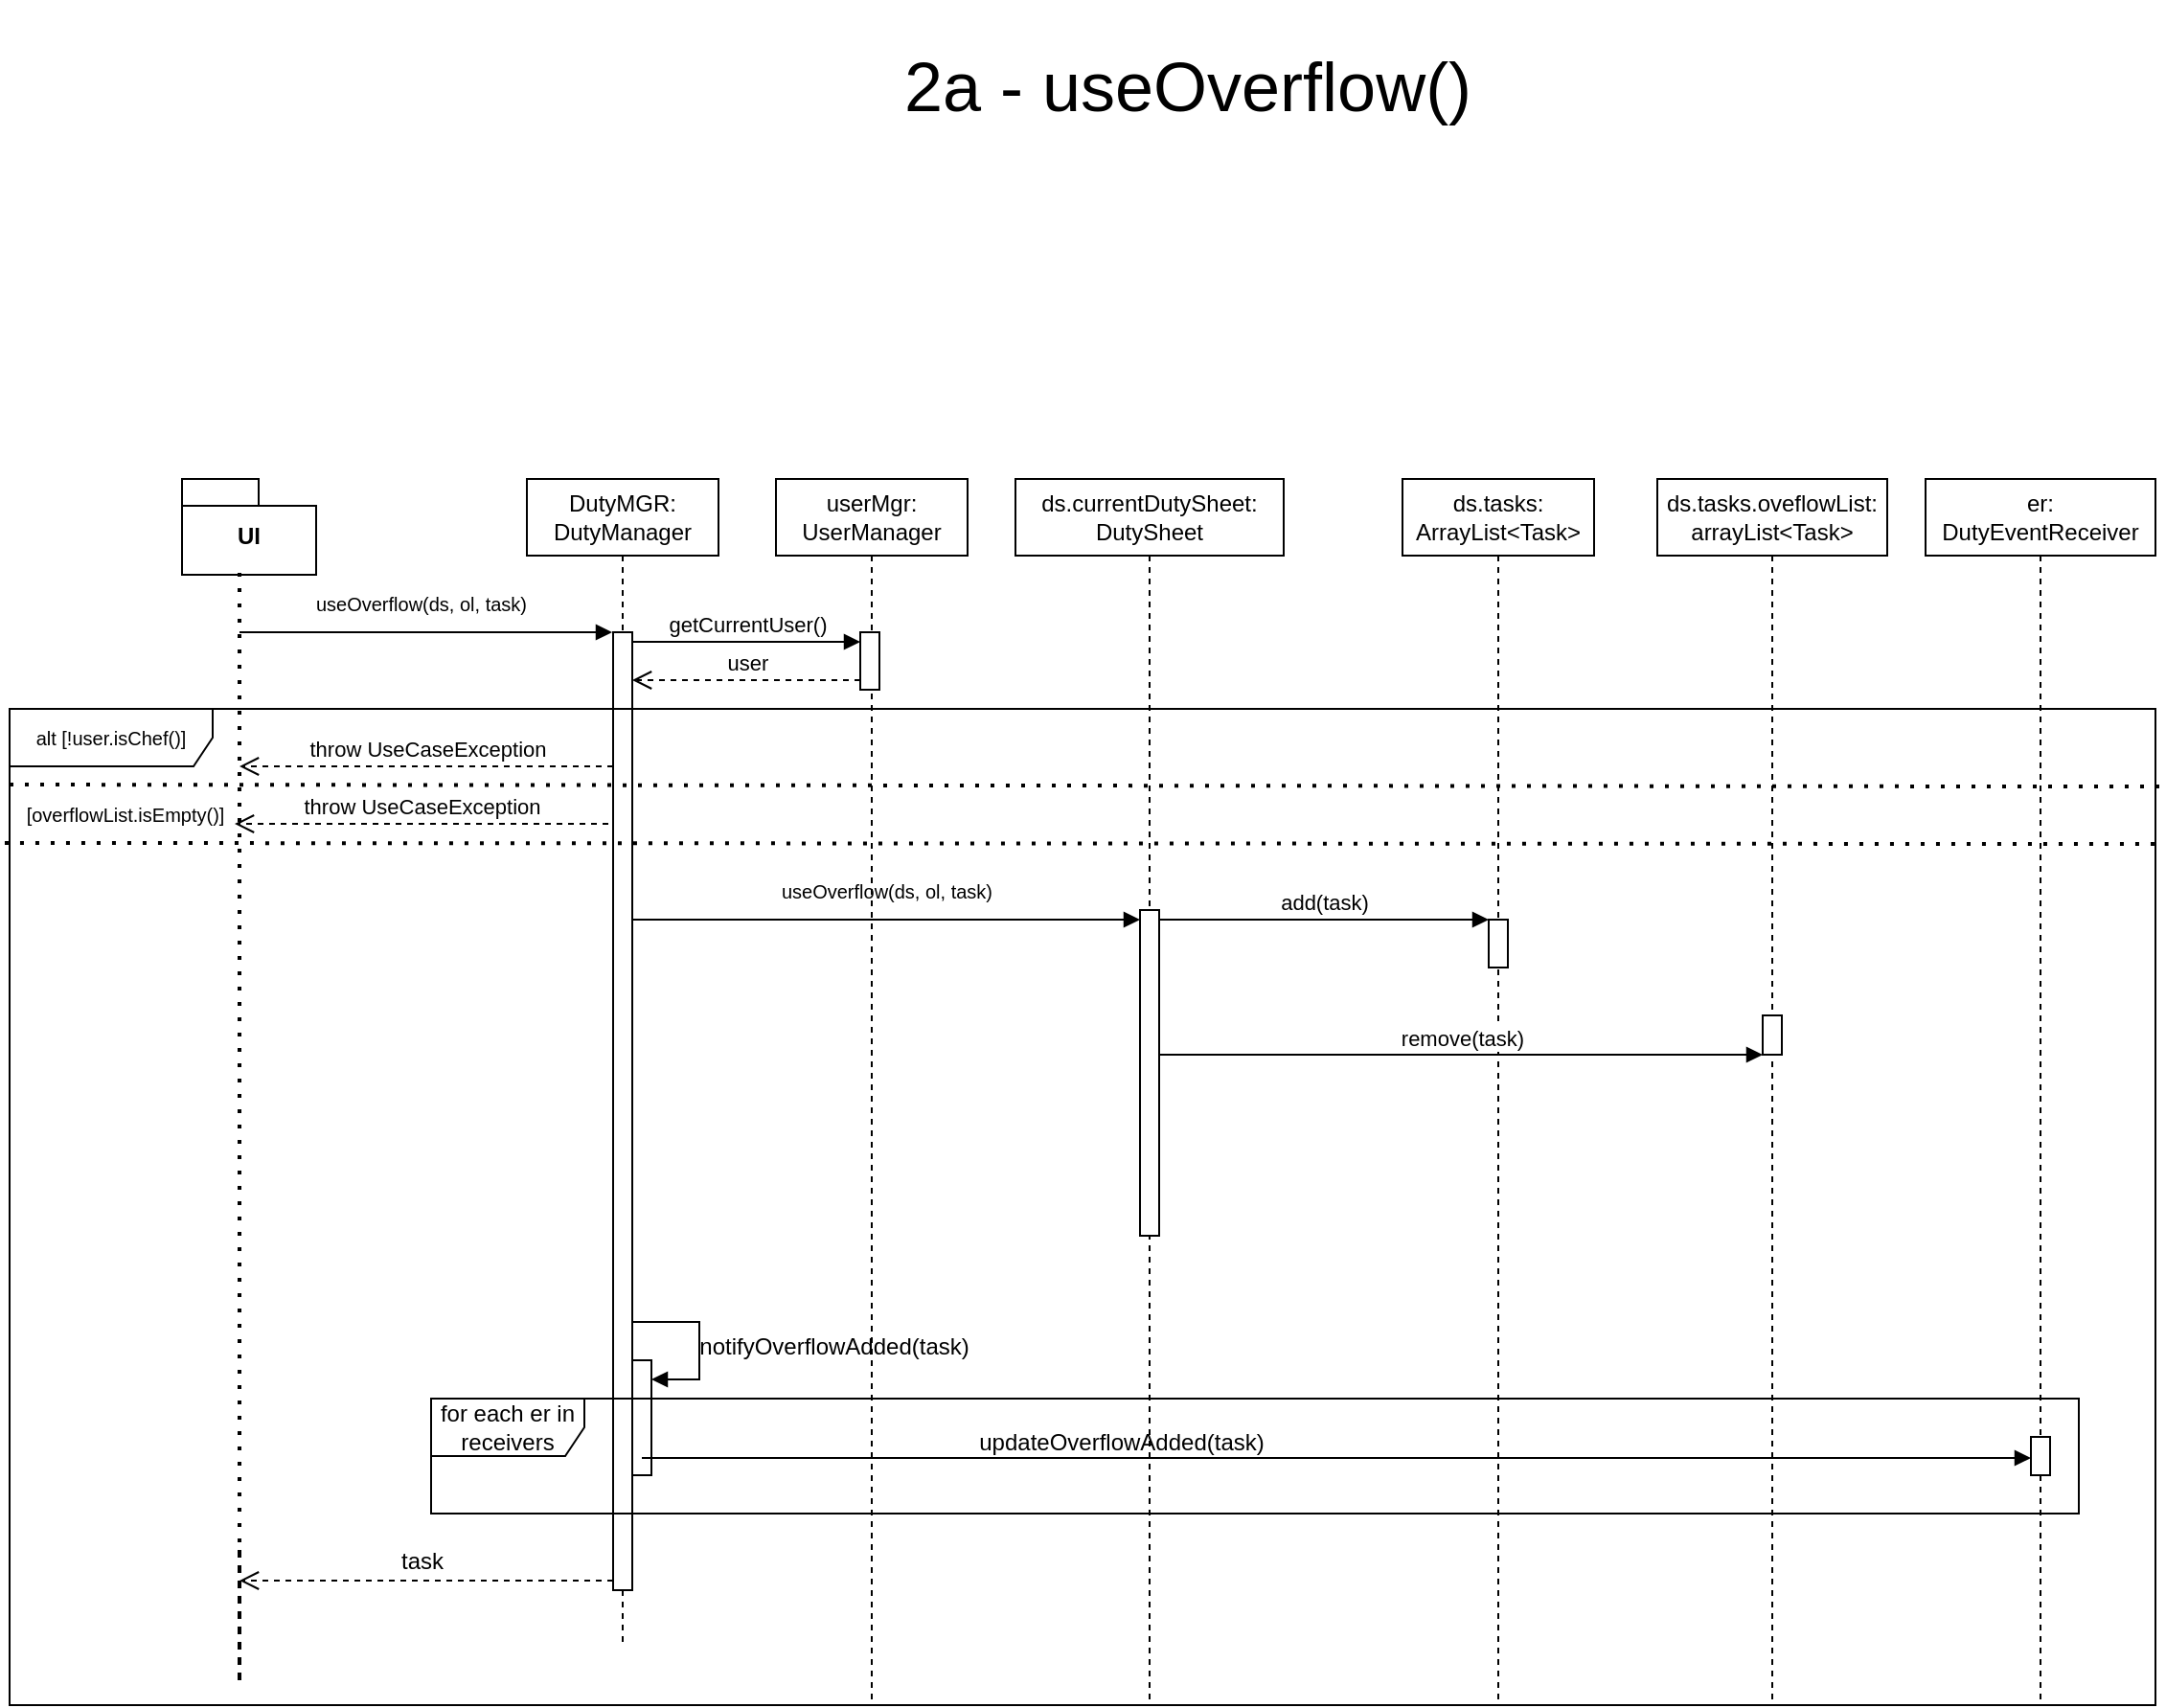 <mxfile version="24.4.4" type="google">
  <diagram name="Pagina-1" id="4jYPAVw-Gb8xnXvPYdBP">
    <mxGraphModel grid="1" page="1" gridSize="10" guides="1" tooltips="1" connect="1" arrows="1" fold="1" pageScale="1" pageWidth="827" pageHeight="1169" math="0" shadow="0">
      <root>
        <mxCell id="0" />
        <mxCell id="1" parent="0" />
        <mxCell id="fP07D6KMU1f-NJhMZYZp-1" value="UI" style="shape=folder;fontStyle=1;spacingTop=10;tabWidth=40;tabHeight=14;tabPosition=left;html=1;whiteSpace=wrap;" vertex="1" parent="1">
          <mxGeometry x="90" y="240" width="70" height="50" as="geometry" />
        </mxCell>
        <mxCell id="fP07D6KMU1f-NJhMZYZp-2" value="" style="endArrow=none;dashed=1;html=1;dashPattern=1 3;strokeWidth=2;rounded=0;entryX=0.5;entryY=1;entryDx=0;entryDy=0;entryPerimeter=0;" edge="1" parent="1">
          <mxGeometry width="50" height="50" relative="1" as="geometry">
            <mxPoint x="120" y="799" as="sourcePoint" />
            <mxPoint x="120" y="289" as="targetPoint" />
            <Array as="points">
              <mxPoint x="120" y="869" />
            </Array>
          </mxGeometry>
        </mxCell>
        <mxCell id="fP07D6KMU1f-NJhMZYZp-3" value="DutyMGR:&lt;div&gt;DutyManager&lt;/div&gt;" style="shape=umlLifeline;perimeter=lifelinePerimeter;whiteSpace=wrap;html=1;container=1;dropTarget=0;collapsible=0;recursiveResize=0;outlineConnect=0;portConstraint=eastwest;newEdgeStyle={&quot;curved&quot;:0,&quot;rounded&quot;:0};" vertex="1" parent="1">
          <mxGeometry x="270" y="240" width="100" height="610" as="geometry" />
        </mxCell>
        <mxCell id="fP07D6KMU1f-NJhMZYZp-4" value="" style="html=1;points=[[0,0,0,0,5],[0,1,0,0,-5],[1,0,0,0,5],[1,1,0,0,-5]];perimeter=orthogonalPerimeter;outlineConnect=0;targetShapes=umlLifeline;portConstraint=eastwest;newEdgeStyle={&quot;curved&quot;:0,&quot;rounded&quot;:0};" vertex="1" parent="fP07D6KMU1f-NJhMZYZp-3">
          <mxGeometry x="45" y="80" width="10" height="500" as="geometry" />
        </mxCell>
        <mxCell id="fP07D6KMU1f-NJhMZYZp-6" value="" style="html=1;verticalAlign=bottom;endArrow=open;dashed=1;endSize=8;curved=0;rounded=0;exitX=0;exitY=1;exitDx=0;exitDy=-5;" edge="1" parent="fP07D6KMU1f-NJhMZYZp-3" source="fP07D6KMU1f-NJhMZYZp-4">
          <mxGeometry relative="1" as="geometry">
            <mxPoint x="-150" y="575" as="targetPoint" />
          </mxGeometry>
        </mxCell>
        <mxCell id="fP07D6KMU1f-NJhMZYZp-7" value="" style="html=1;points=[[0,0,0,0,5],[0,1,0,0,-5],[1,0,0,0,5],[1,1,0,0,-5]];perimeter=orthogonalPerimeter;outlineConnect=0;targetShapes=umlLifeline;portConstraint=eastwest;newEdgeStyle={&quot;curved&quot;:0,&quot;rounded&quot;:0};" vertex="1" parent="fP07D6KMU1f-NJhMZYZp-3">
          <mxGeometry x="55" y="460" width="10" height="60" as="geometry" />
        </mxCell>
        <mxCell id="fP07D6KMU1f-NJhMZYZp-8" value="" style="html=1;align=left;spacingLeft=2;endArrow=block;rounded=0;edgeStyle=orthogonalEdgeStyle;curved=0;rounded=0;" edge="1" parent="fP07D6KMU1f-NJhMZYZp-3" target="fP07D6KMU1f-NJhMZYZp-7">
          <mxGeometry relative="1" as="geometry">
            <mxPoint x="55" y="410" as="sourcePoint" />
            <Array as="points">
              <mxPoint x="55" y="440" />
              <mxPoint x="90" y="440" />
              <mxPoint x="90" y="470" />
            </Array>
          </mxGeometry>
        </mxCell>
        <mxCell id="fP07D6KMU1f-NJhMZYZp-9" value="ds.currentDutySheet:&lt;div&gt;DutySheet&lt;/div&gt;" style="shape=umlLifeline;perimeter=lifelinePerimeter;whiteSpace=wrap;html=1;container=1;dropTarget=0;collapsible=0;recursiveResize=0;outlineConnect=0;portConstraint=eastwest;newEdgeStyle={&quot;curved&quot;:0,&quot;rounded&quot;:0};" vertex="1" parent="1">
          <mxGeometry x="525" y="240" width="140" height="640" as="geometry" />
        </mxCell>
        <mxCell id="fP07D6KMU1f-NJhMZYZp-10" value="" style="html=1;points=[[0,0,0,0,5],[0,1,0,0,-5],[1,0,0,0,5],[1,1,0,0,-5]];perimeter=orthogonalPerimeter;outlineConnect=0;targetShapes=umlLifeline;portConstraint=eastwest;newEdgeStyle={&quot;curved&quot;:0,&quot;rounded&quot;:0};" vertex="1" parent="fP07D6KMU1f-NJhMZYZp-9">
          <mxGeometry x="65" y="225" width="10" height="170" as="geometry" />
        </mxCell>
        <mxCell id="fP07D6KMU1f-NJhMZYZp-11" value="" style="html=1;verticalAlign=bottom;endArrow=block;curved=0;rounded=0;" edge="1" parent="1">
          <mxGeometry relative="1" as="geometry">
            <mxPoint x="325" y="470" as="sourcePoint" />
            <mxPoint x="590" y="470" as="targetPoint" />
            <mxPoint as="offset" />
          </mxGeometry>
        </mxCell>
        <mxCell id="fP07D6KMU1f-NJhMZYZp-16" value="er:&lt;div&gt;DutyEventReceiver&lt;/div&gt;" style="shape=umlLifeline;perimeter=lifelinePerimeter;whiteSpace=wrap;html=1;container=1;dropTarget=0;collapsible=0;recursiveResize=0;outlineConnect=0;portConstraint=eastwest;newEdgeStyle={&quot;curved&quot;:0,&quot;rounded&quot;:0};" vertex="1" parent="1">
          <mxGeometry x="1000" y="240" width="120" height="640" as="geometry" />
        </mxCell>
        <mxCell id="VvwXMPxeqUueOpN9VDhK-20" value="" style="html=1;points=[[0,0,0,0,5],[0,1,0,0,-5],[1,0,0,0,5],[1,1,0,0,-5]];perimeter=orthogonalPerimeter;outlineConnect=0;targetShapes=umlLifeline;portConstraint=eastwest;newEdgeStyle={&quot;curved&quot;:0,&quot;rounded&quot;:0};" vertex="1" parent="fP07D6KMU1f-NJhMZYZp-16">
          <mxGeometry x="55" y="500" width="10" height="20" as="geometry" />
        </mxCell>
        <mxCell id="fP07D6KMU1f-NJhMZYZp-21" value="ds.tasks:&lt;div&gt;ArrayList&amp;lt;Task&amp;gt;&lt;/div&gt;" style="shape=umlLifeline;perimeter=lifelinePerimeter;whiteSpace=wrap;html=1;container=1;dropTarget=0;collapsible=0;recursiveResize=0;outlineConnect=0;portConstraint=eastwest;newEdgeStyle={&quot;curved&quot;:0,&quot;rounded&quot;:0};" vertex="1" parent="1">
          <mxGeometry x="727" y="240" width="100" height="640" as="geometry" />
        </mxCell>
        <mxCell id="fP07D6KMU1f-NJhMZYZp-22" value="" style="html=1;points=[[0,0,0,0,5],[0,1,0,0,-5],[1,0,0,0,5],[1,1,0,0,-5]];perimeter=orthogonalPerimeter;outlineConnect=0;targetShapes=umlLifeline;portConstraint=eastwest;newEdgeStyle={&quot;curved&quot;:0,&quot;rounded&quot;:0};" vertex="1" parent="fP07D6KMU1f-NJhMZYZp-21">
          <mxGeometry x="45" y="230" width="10" height="25" as="geometry" />
        </mxCell>
        <mxCell id="fP07D6KMU1f-NJhMZYZp-23" value="" style="html=1;verticalAlign=bottom;endArrow=block;curved=0;rounded=0;" edge="1" parent="1" target="VvwXMPxeqUueOpN9VDhK-20">
          <mxGeometry relative="1" as="geometry">
            <mxPoint x="330" y="751" as="sourcePoint" />
            <mxPoint x="1140" y="750" as="targetPoint" />
          </mxGeometry>
        </mxCell>
        <mxCell id="fP07D6KMU1f-NJhMZYZp-30" value="for each er in receivers" style="shape=umlFrame;whiteSpace=wrap;html=1;pointerEvents=0;width=80;height=30;" vertex="1" parent="1">
          <mxGeometry x="220" y="720" width="860" height="60" as="geometry" />
        </mxCell>
        <mxCell id="fP07D6KMU1f-NJhMZYZp-32" value="&lt;span style=&quot;font-size: 36px;&quot;&gt;2a - useOverflow()&lt;/span&gt;" style="text;html=1;align=center;verticalAlign=middle;whiteSpace=wrap;rounded=0;" vertex="1" parent="1">
          <mxGeometry x="270" y="-10" width="690" height="90" as="geometry" />
        </mxCell>
        <mxCell id="fP07D6KMU1f-NJhMZYZp-33" value="&lt;font style=&quot;font-size: 10px;&quot;&gt;useOverflow(ds, ol, task)&lt;/font&gt;" style="text;html=1;align=center;verticalAlign=middle;whiteSpace=wrap;rounded=0;" vertex="1" parent="1">
          <mxGeometry x="125" y="290" width="180" height="30" as="geometry" />
        </mxCell>
        <mxCell id="VvwXMPxeqUueOpN9VDhK-5" value="&lt;span style=&quot;font-size: 10px;&quot;&gt;useOverflow(ds, ol, task)&lt;/span&gt;" style="text;html=1;align=center;verticalAlign=middle;whiteSpace=wrap;rounded=0;" vertex="1" parent="1">
          <mxGeometry x="370" y="440" width="176" height="30" as="geometry" />
        </mxCell>
        <mxCell id="VvwXMPxeqUueOpN9VDhK-16" value="" style="dashed=0;outlineConnect=0;html=1;align=center;labelPosition=center;verticalLabelPosition=bottom;verticalAlign=top;shape=mxgraph.webicons.stackoverflow;gradientColor=#DFDEDE" vertex="1" parent="1">
          <mxGeometry x="220" y="690" height="28.5" as="geometry" />
        </mxCell>
        <mxCell id="VvwXMPxeqUueOpN9VDhK-18" value="add(task)" style="html=1;verticalAlign=bottom;endArrow=block;curved=0;rounded=0;" edge="1" parent="1">
          <mxGeometry width="80" relative="1" as="geometry">
            <mxPoint x="600" y="470" as="sourcePoint" />
            <mxPoint x="772" y="470" as="targetPoint" />
          </mxGeometry>
        </mxCell>
        <mxCell id="fP07D6KMU1f-NJhMZYZp-45" value="notifyOverflowAdded(task)" style="text;html=1;align=center;verticalAlign=middle;resizable=0;points=[];autosize=1;strokeColor=none;fillColor=none;" vertex="1" parent="1">
          <mxGeometry x="350" y="678" width="160" height="30" as="geometry" />
        </mxCell>
        <mxCell id="VvwXMPxeqUueOpN9VDhK-21" value="updateOverflowAdded(task)" style="text;html=1;align=center;verticalAlign=middle;resizable=0;points=[];autosize=1;strokeColor=none;fillColor=none;" vertex="1" parent="1">
          <mxGeometry x="495" y="728" width="170" height="30" as="geometry" />
        </mxCell>
        <mxCell id="VvwXMPxeqUueOpN9VDhK-22" value="task" style="text;html=1;align=center;verticalAlign=middle;resizable=0;points=[];autosize=1;strokeColor=none;fillColor=none;" vertex="1" parent="1">
          <mxGeometry x="190" y="790" width="50" height="30" as="geometry" />
        </mxCell>
        <mxCell id="yBP9p2NqBFWGkOcLKh9z-1" value="remove(task)" style="html=1;verticalAlign=bottom;endArrow=block;curved=0;rounded=0;" edge="1" parent="1" source="fP07D6KMU1f-NJhMZYZp-10" target="yBP9p2NqBFWGkOcLKh9z-3">
          <mxGeometry width="80" relative="1" as="geometry">
            <mxPoint x="540" y="530" as="sourcePoint" />
            <mxPoint x="765" y="530" as="targetPoint" />
          </mxGeometry>
        </mxCell>
        <mxCell id="yBP9p2NqBFWGkOcLKh9z-2" value="ds.tasks.oveflowList:&lt;div&gt;arrayList&amp;lt;Task&amp;gt;&lt;/div&gt;" style="shape=umlLifeline;perimeter=lifelinePerimeter;whiteSpace=wrap;html=1;container=1;dropTarget=0;collapsible=0;recursiveResize=0;outlineConnect=0;portConstraint=eastwest;newEdgeStyle={&quot;curved&quot;:0,&quot;rounded&quot;:0};" vertex="1" parent="1">
          <mxGeometry x="860" y="240" width="120" height="640" as="geometry" />
        </mxCell>
        <mxCell id="yBP9p2NqBFWGkOcLKh9z-3" value="" style="html=1;points=[[0,0,0,0,5],[0,1,0,0,-5],[1,0,0,0,5],[1,1,0,0,-5]];perimeter=orthogonalPerimeter;outlineConnect=0;targetShapes=umlLifeline;portConstraint=eastwest;newEdgeStyle={&quot;curved&quot;:0,&quot;rounded&quot;:0};" vertex="1" parent="yBP9p2NqBFWGkOcLKh9z-2">
          <mxGeometry x="55" y="280" width="10" height="20.5" as="geometry" />
        </mxCell>
        <mxCell id="fP07D6KMU1f-NJhMZYZp-5" value="" style="html=1;verticalAlign=bottom;endArrow=block;curved=0;rounded=0;entryX=0;entryY=0;entryDx=0;entryDy=5;" edge="1" parent="1">
          <mxGeometry relative="1" as="geometry">
            <mxPoint x="120" y="320" as="sourcePoint" />
            <mxPoint x="314.5" y="320.0" as="targetPoint" />
          </mxGeometry>
        </mxCell>
        <mxCell id="yBP9p2NqBFWGkOcLKh9z-6" value="userMgr:&lt;div&gt;UserManager&lt;/div&gt;" style="shape=umlLifeline;perimeter=lifelinePerimeter;whiteSpace=wrap;html=1;container=1;dropTarget=0;collapsible=0;recursiveResize=0;outlineConnect=0;portConstraint=eastwest;newEdgeStyle={&quot;curved&quot;:0,&quot;rounded&quot;:0};" vertex="1" parent="1">
          <mxGeometry x="400" y="240" width="100" height="640" as="geometry" />
        </mxCell>
        <mxCell id="yBP9p2NqBFWGkOcLKh9z-8" value="" style="html=1;points=[[0,0,0,0,5],[0,1,0,0,-5],[1,0,0,0,5],[1,1,0,0,-5]];perimeter=orthogonalPerimeter;outlineConnect=0;targetShapes=umlLifeline;portConstraint=eastwest;newEdgeStyle={&quot;curved&quot;:0,&quot;rounded&quot;:0};" vertex="1" parent="yBP9p2NqBFWGkOcLKh9z-6">
          <mxGeometry x="44" y="80" width="10" height="30" as="geometry" />
        </mxCell>
        <mxCell id="yBP9p2NqBFWGkOcLKh9z-9" value="getCurrentUser()" style="html=1;verticalAlign=bottom;endArrow=block;curved=0;rounded=0;entryX=0;entryY=0;entryDx=0;entryDy=5;" edge="1" parent="1" source="fP07D6KMU1f-NJhMZYZp-4" target="yBP9p2NqBFWGkOcLKh9z-8">
          <mxGeometry relative="1" as="geometry">
            <mxPoint x="360" y="330.0" as="sourcePoint" />
          </mxGeometry>
        </mxCell>
        <mxCell id="yBP9p2NqBFWGkOcLKh9z-10" value="user" style="html=1;verticalAlign=bottom;endArrow=open;dashed=1;endSize=8;curved=0;rounded=0;exitX=0;exitY=1;exitDx=0;exitDy=-5;" edge="1" parent="1" source="yBP9p2NqBFWGkOcLKh9z-8" target="fP07D6KMU1f-NJhMZYZp-4">
          <mxGeometry relative="1" as="geometry">
            <mxPoint x="374" y="395" as="targetPoint" />
          </mxGeometry>
        </mxCell>
        <mxCell id="yBP9p2NqBFWGkOcLKh9z-11" value="&lt;font style=&quot;font-size: 10px;&quot;&gt;alt [!user.isChef()]&lt;/font&gt;" style="shape=umlFrame;whiteSpace=wrap;html=1;pointerEvents=0;width=106;height=30;" vertex="1" parent="1">
          <mxGeometry y="360" width="1120" height="520" as="geometry" />
        </mxCell>
        <mxCell id="yBP9p2NqBFWGkOcLKh9z-12" value="throw UseCaseException" style="html=1;verticalAlign=bottom;endArrow=open;dashed=1;endSize=8;curved=0;rounded=0;" edge="1" parent="1" source="fP07D6KMU1f-NJhMZYZp-4">
          <mxGeometry relative="1" as="geometry">
            <mxPoint x="200" y="389.71" as="sourcePoint" />
            <mxPoint x="120" y="390" as="targetPoint" />
          </mxGeometry>
        </mxCell>
        <mxCell id="yBP9p2NqBFWGkOcLKh9z-13" value="" style="endArrow=none;dashed=1;html=1;dashPattern=1 3;strokeWidth=2;rounded=0;exitX=0;exitY=0.076;exitDx=0;exitDy=0;exitPerimeter=0;entryX=1.002;entryY=0.078;entryDx=0;entryDy=0;entryPerimeter=0;" edge="1" parent="1" source="yBP9p2NqBFWGkOcLKh9z-11" target="yBP9p2NqBFWGkOcLKh9z-11">
          <mxGeometry width="50" height="50" relative="1" as="geometry">
            <mxPoint x="260" y="460" as="sourcePoint" />
            <mxPoint x="310" y="410" as="targetPoint" />
          </mxGeometry>
        </mxCell>
        <mxCell id="yBP9p2NqBFWGkOcLKh9z-14" value="" style="endArrow=none;dashed=1;html=1;dashPattern=1 3;strokeWidth=2;rounded=0;exitX=0;exitY=0.076;exitDx=0;exitDy=0;exitPerimeter=0;" edge="1" parent="1">
          <mxGeometry width="50" height="50" relative="1" as="geometry">
            <mxPoint x="-2.52" y="430" as="sourcePoint" />
            <mxPoint x="1120" y="430.52" as="targetPoint" />
          </mxGeometry>
        </mxCell>
        <mxCell id="yBP9p2NqBFWGkOcLKh9z-15" value="&lt;font style=&quot;font-size: 10px;&quot;&gt;[overflowList.isEmpty()]&lt;/font&gt;" style="text;html=1;align=center;verticalAlign=middle;resizable=0;points=[];autosize=1;strokeColor=none;fillColor=none;" vertex="1" parent="1">
          <mxGeometry x="-5" y="400" width="130" height="30" as="geometry" />
        </mxCell>
        <mxCell id="yBP9p2NqBFWGkOcLKh9z-16" value="throw UseCaseException" style="html=1;verticalAlign=bottom;endArrow=open;dashed=1;endSize=8;curved=0;rounded=0;" edge="1" parent="1">
          <mxGeometry relative="1" as="geometry">
            <mxPoint x="312.5" y="420" as="sourcePoint" />
            <mxPoint x="117.5" y="420" as="targetPoint" />
          </mxGeometry>
        </mxCell>
      </root>
    </mxGraphModel>
  </diagram>
</mxfile>

